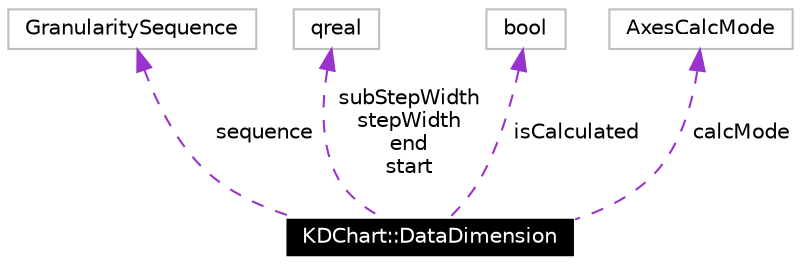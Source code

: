 digraph G
{
  edge [fontname="Helvetica",fontsize=10,labelfontname="Helvetica",labelfontsize=10];
  node [fontname="Helvetica",fontsize=10,shape=record];
  Node325 [label="KDChart::DataDimension",height=0.2,width=0.4,color="white", fillcolor="black", style="filled" fontcolor="white"];
  Node326 -> Node325 [dir=back,color="darkorchid3",fontsize=10,style="dashed",label="sequence",fontname="Helvetica"];
  Node326 [label="GranularitySequence",height=0.2,width=0.4,color="grey75"];
  Node327 -> Node325 [dir=back,color="darkorchid3",fontsize=10,style="dashed",label="subStepWidth\nstepWidth\nend\nstart",fontname="Helvetica"];
  Node327 [label="qreal",height=0.2,width=0.4,color="grey75"];
  Node328 -> Node325 [dir=back,color="darkorchid3",fontsize=10,style="dashed",label="isCalculated",fontname="Helvetica"];
  Node328 [label="bool",height=0.2,width=0.4,color="grey75"];
  Node329 -> Node325 [dir=back,color="darkorchid3",fontsize=10,style="dashed",label="calcMode",fontname="Helvetica"];
  Node329 [label="AxesCalcMode",height=0.2,width=0.4,color="grey75"];
}
